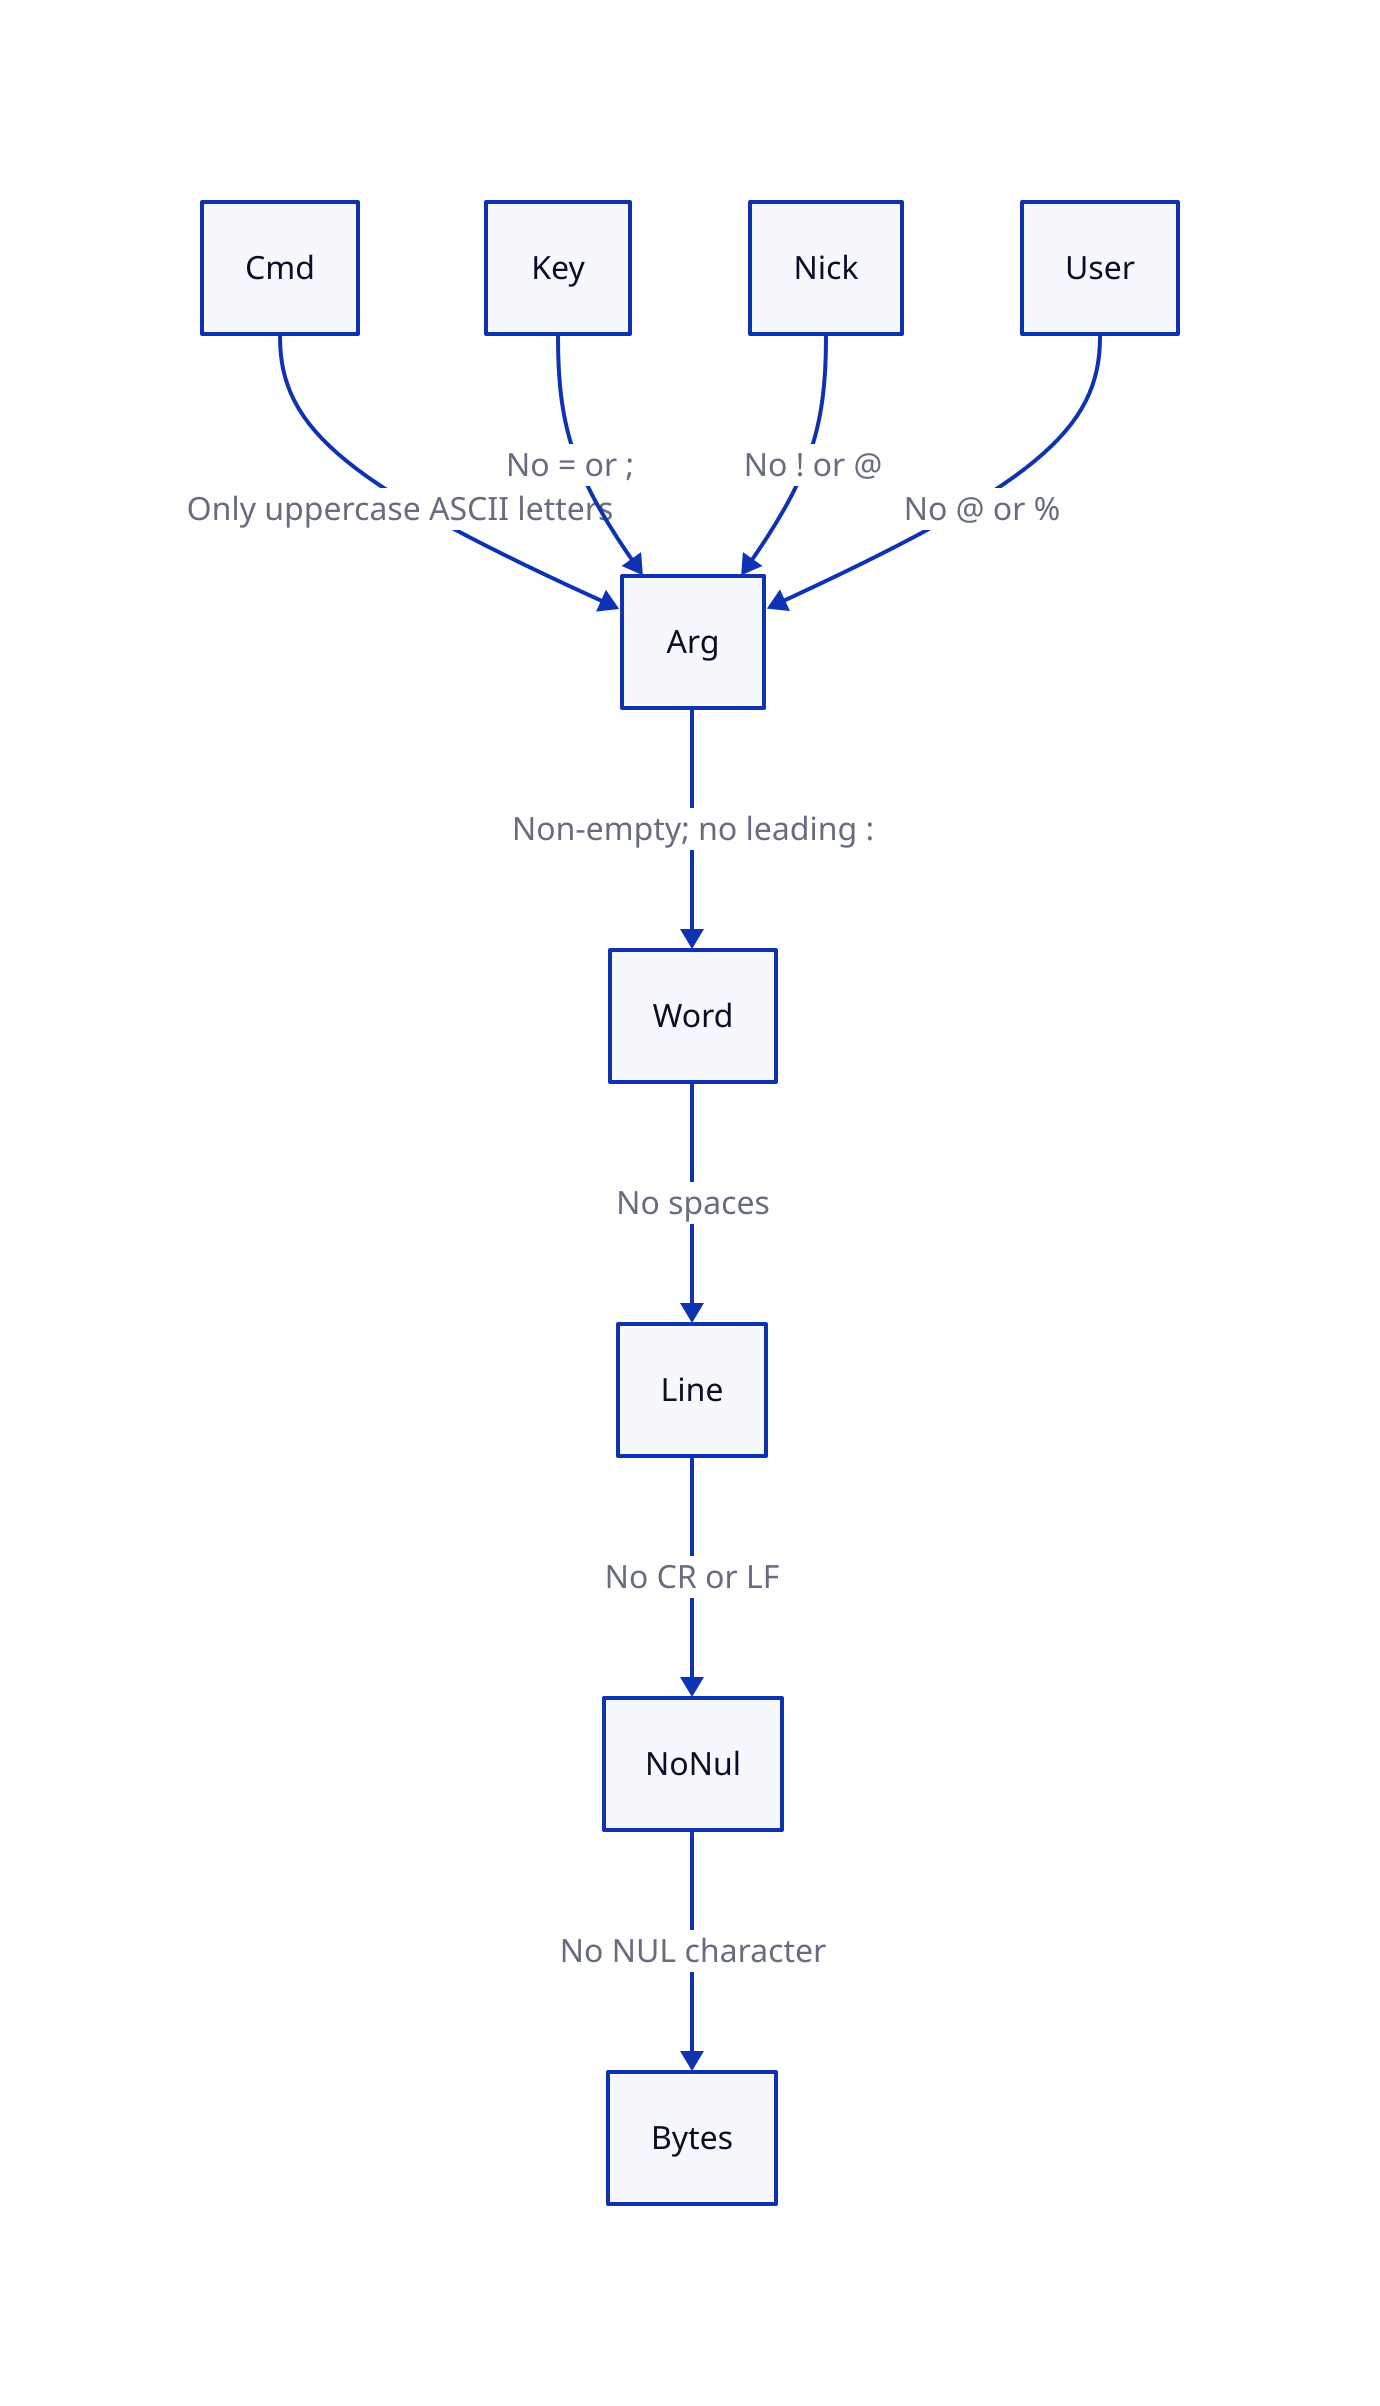 Bytes <- NoNul: "No NUL character"
NoNul <- Line: "No CR or LF"
Line <- Word: "No spaces"
Word <- Arg: "Non-empty; no leading :"
Arg <- Cmd: "Only uppercase ASCII letters"
Arg <- Key: "No = or ;"
Arg <- Nick: "No ! or @"
Arg <- User: "No @ or %"
